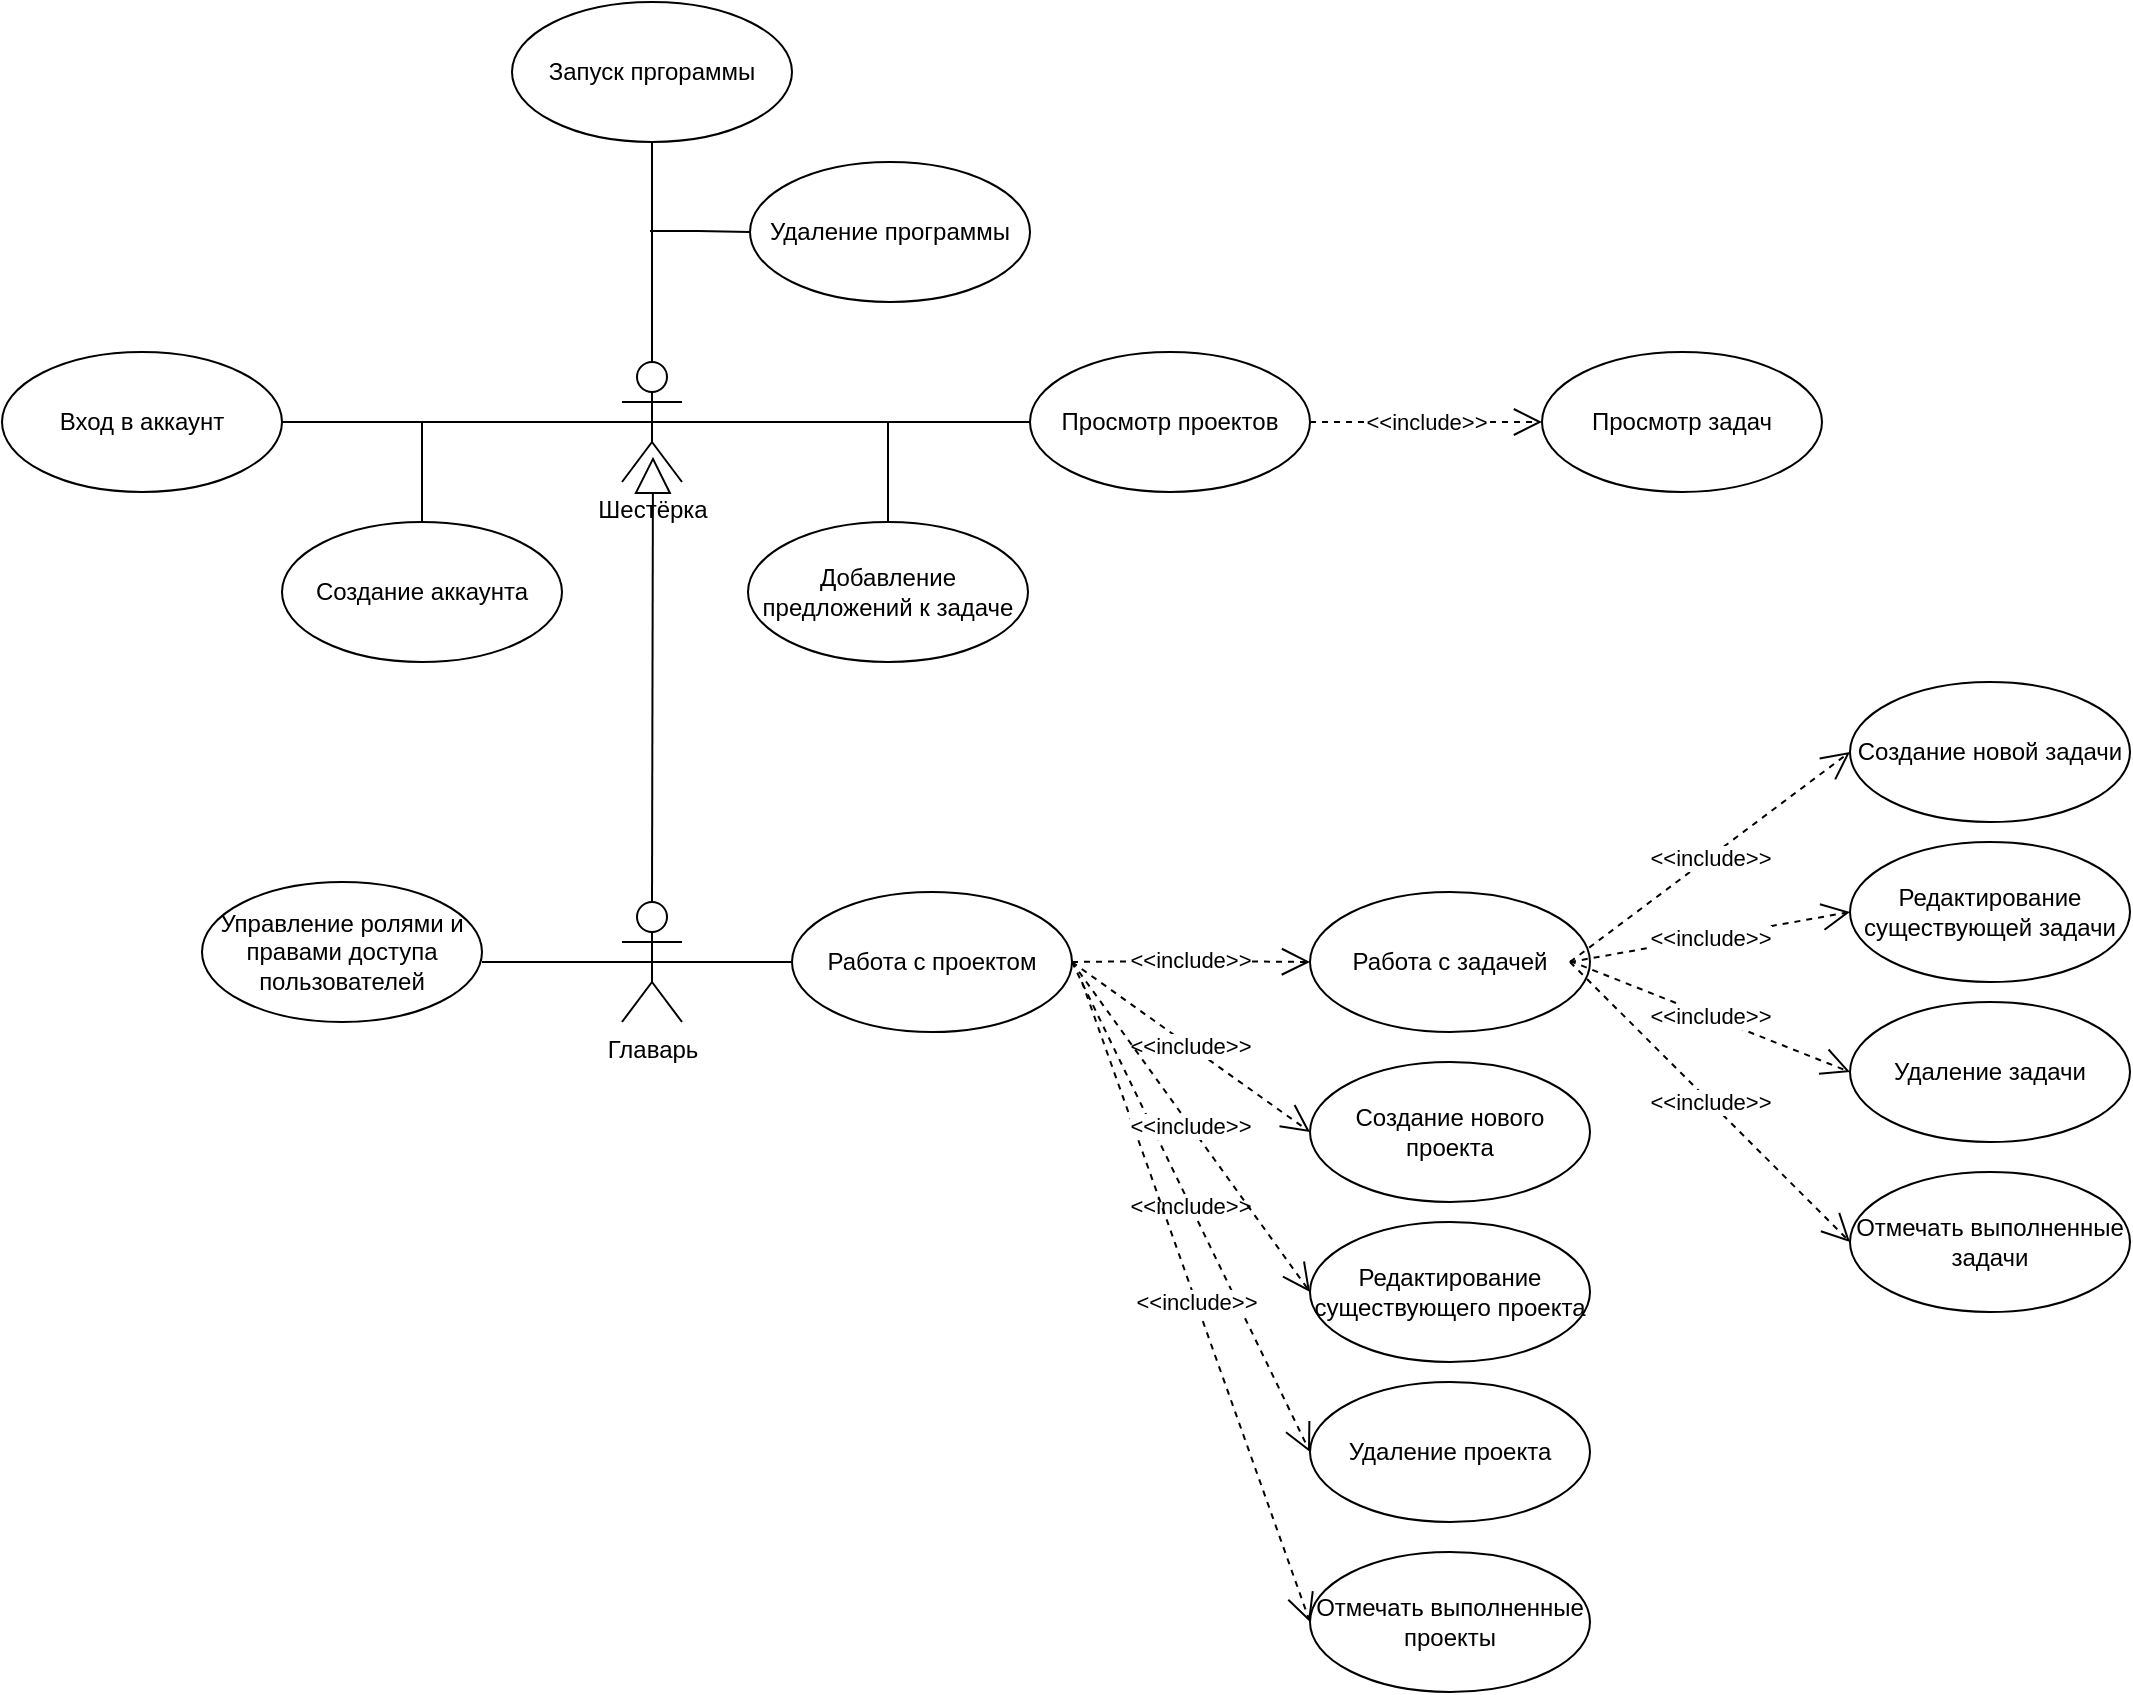 <mxfile version="22.0.8" type="github">
  <diagram name="Страница — 1" id="0Vf-Q7PDjt9Xlpkar4Qm">
    <mxGraphModel dx="1216" dy="1703" grid="1" gridSize="10" guides="1" tooltips="1" connect="1" arrows="1" fold="1" page="1" pageScale="1" pageWidth="827" pageHeight="1169" math="0" shadow="0">
      <root>
        <mxCell id="0" />
        <mxCell id="1" parent="0" />
        <mxCell id="A3GNWENZTj7qenz54R3v-1" value="&lt;font style=&quot;vertical-align: inherit;&quot;&gt;&lt;font style=&quot;vertical-align: inherit;&quot;&gt;Главарь&lt;/font&gt;&lt;/font&gt;" style="shape=umlActor;verticalLabelPosition=bottom;verticalAlign=top;html=1;" parent="1" vertex="1">
          <mxGeometry x="350" y="380" width="30" height="60" as="geometry" />
        </mxCell>
        <mxCell id="A3GNWENZTj7qenz54R3v-2" value="&lt;font style=&quot;vertical-align: inherit;&quot;&gt;&lt;font style=&quot;vertical-align: inherit;&quot;&gt;Шестёрка&lt;/font&gt;&lt;/font&gt;" style="shape=umlActor;verticalLabelPosition=bottom;verticalAlign=top;html=1;" parent="1" vertex="1">
          <mxGeometry x="350" y="110" width="30" height="60" as="geometry" />
        </mxCell>
        <mxCell id="A3GNWENZTj7qenz54R3v-5" value="" style="endArrow=block;endSize=16;endFill=0;html=1;rounded=0;entryX=0.533;entryY=0.789;entryDx=0;entryDy=0;entryPerimeter=0;exitX=0.5;exitY=0;exitDx=0;exitDy=0;exitPerimeter=0;" parent="1" edge="1" source="A3GNWENZTj7qenz54R3v-1">
          <mxGeometry width="160" relative="1" as="geometry">
            <mxPoint x="364.5" y="280" as="sourcePoint" />
            <mxPoint x="365.49" y="157.34" as="targetPoint" />
          </mxGeometry>
        </mxCell>
        <mxCell id="A3GNWENZTj7qenz54R3v-6" value="Вход в аккаунт" style="ellipse;whiteSpace=wrap;html=1;" parent="1" vertex="1">
          <mxGeometry x="40" y="105" width="140" height="70" as="geometry" />
        </mxCell>
        <mxCell id="A3GNWENZTj7qenz54R3v-7" value="Просмотр проектов" style="ellipse;whiteSpace=wrap;html=1;" parent="1" vertex="1">
          <mxGeometry x="554" y="105" width="140" height="70" as="geometry" />
        </mxCell>
        <mxCell id="A3GNWENZTj7qenz54R3v-8" value="Управление ролями и правами доступа пользователей" style="ellipse;whiteSpace=wrap;html=1;" parent="1" vertex="1">
          <mxGeometry x="140" y="370" width="140" height="70" as="geometry" />
        </mxCell>
        <mxCell id="A3GNWENZTj7qenz54R3v-9" value="Работа с задачей" style="ellipse;whiteSpace=wrap;html=1;" parent="1" vertex="1">
          <mxGeometry x="694" y="375" width="140" height="70" as="geometry" />
        </mxCell>
        <mxCell id="h_QuswVP2u2MH1pptBLZ-21" style="edgeStyle=orthogonalEdgeStyle;rounded=0;orthogonalLoop=1;jettySize=auto;html=1;exitX=1;exitY=0.5;exitDx=0;exitDy=0;" edge="1" parent="1">
          <mxGeometry relative="1" as="geometry">
            <mxPoint x="580.471" y="409.941" as="targetPoint" />
            <mxPoint x="580.0" y="410" as="sourcePoint" />
          </mxGeometry>
        </mxCell>
        <mxCell id="A3GNWENZTj7qenz54R3v-13" value="" style="endArrow=none;html=1;rounded=0;exitX=0.5;exitY=0.5;exitDx=0;exitDy=0;exitPerimeter=0;" parent="1" source="A3GNWENZTj7qenz54R3v-1" edge="1">
          <mxGeometry width="50" height="50" relative="1" as="geometry">
            <mxPoint x="380" y="460" as="sourcePoint" />
            <mxPoint x="440" y="410" as="targetPoint" />
          </mxGeometry>
        </mxCell>
        <mxCell id="A3GNWENZTj7qenz54R3v-14" value="" style="endArrow=none;html=1;rounded=0;entryX=0.5;entryY=0.5;entryDx=0;entryDy=0;entryPerimeter=0;" parent="1" target="A3GNWENZTj7qenz54R3v-1" edge="1">
          <mxGeometry width="50" height="50" relative="1" as="geometry">
            <mxPoint x="280" y="410" as="sourcePoint" />
            <mxPoint x="350.711" y="405" as="targetPoint" />
          </mxGeometry>
        </mxCell>
        <mxCell id="A3GNWENZTj7qenz54R3v-18" value="" style="endArrow=none;html=1;rounded=0;entryX=0.5;entryY=0.5;entryDx=0;entryDy=0;entryPerimeter=0;" parent="1" source="A3GNWENZTj7qenz54R3v-6" target="A3GNWENZTj7qenz54R3v-2" edge="1">
          <mxGeometry width="50" height="50" relative="1" as="geometry">
            <mxPoint x="280" y="190" as="sourcePoint" />
            <mxPoint x="350.711" y="140" as="targetPoint" />
          </mxGeometry>
        </mxCell>
        <mxCell id="A3GNWENZTj7qenz54R3v-19" value="" style="endArrow=none;html=1;rounded=0;exitX=0.5;exitY=0.5;exitDx=0;exitDy=0;exitPerimeter=0;entryX=0;entryY=0.5;entryDx=0;entryDy=0;" parent="1" source="A3GNWENZTj7qenz54R3v-2" edge="1" target="A3GNWENZTj7qenz54R3v-7">
          <mxGeometry width="50" height="50" relative="1" as="geometry">
            <mxPoint x="390" y="190" as="sourcePoint" />
            <mxPoint x="420" y="140" as="targetPoint" />
          </mxGeometry>
        </mxCell>
        <mxCell id="A3GNWENZTj7qenz54R3v-20" value="" style="endArrow=none;html=1;rounded=0;exitX=0.5;exitY=0;exitDx=0;exitDy=0;exitPerimeter=0;" parent="1" source="A3GNWENZTj7qenz54R3v-2" edge="1">
          <mxGeometry width="50" height="50" relative="1" as="geometry">
            <mxPoint x="350" y="80" as="sourcePoint" />
            <mxPoint x="365" y="-30" as="targetPoint" />
            <Array as="points">
              <mxPoint x="365" y="-30" />
            </Array>
          </mxGeometry>
        </mxCell>
        <mxCell id="A3GNWENZTj7qenz54R3v-21" value="Удаление программы" style="ellipse;whiteSpace=wrap;html=1;" parent="1" vertex="1">
          <mxGeometry x="414" y="10" width="140" height="70" as="geometry" />
        </mxCell>
        <mxCell id="h_QuswVP2u2MH1pptBLZ-1" value="" style="endArrow=none;html=1;rounded=0;" edge="1" parent="1">
          <mxGeometry width="50" height="50" relative="1" as="geometry">
            <mxPoint x="250" y="190" as="sourcePoint" />
            <mxPoint x="250" y="140" as="targetPoint" />
          </mxGeometry>
        </mxCell>
        <mxCell id="h_QuswVP2u2MH1pptBLZ-2" value="Создание аккаунта" style="ellipse;whiteSpace=wrap;html=1;" vertex="1" parent="1">
          <mxGeometry x="180" y="190" width="140" height="70" as="geometry" />
        </mxCell>
        <mxCell id="h_QuswVP2u2MH1pptBLZ-3" value="" style="endArrow=none;html=1;rounded=0;exitX=0;exitY=0.5;exitDx=0;exitDy=0;" edge="1" parent="1" source="A3GNWENZTj7qenz54R3v-21">
          <mxGeometry width="50" height="50" relative="1" as="geometry">
            <mxPoint x="414" y="45" as="sourcePoint" />
            <mxPoint x="364" y="44.5" as="targetPoint" />
            <Array as="points">
              <mxPoint x="388" y="44.5" />
            </Array>
          </mxGeometry>
        </mxCell>
        <mxCell id="h_QuswVP2u2MH1pptBLZ-4" value="Запуск пргораммы" style="ellipse;whiteSpace=wrap;html=1;" vertex="1" parent="1">
          <mxGeometry x="295" y="-70" width="140" height="70" as="geometry" />
        </mxCell>
        <mxCell id="h_QuswVP2u2MH1pptBLZ-5" value="&amp;lt;&amp;lt;include&amp;gt;&amp;gt;" style="endArrow=open;endSize=12;dashed=1;html=1;rounded=0;entryX=0;entryY=0.5;entryDx=0;entryDy=0;" edge="1" parent="1" target="h_QuswVP2u2MH1pptBLZ-12">
          <mxGeometry width="160" relative="1" as="geometry">
            <mxPoint x="824" y="409.5" as="sourcePoint" />
            <mxPoint x="964" y="480" as="targetPoint" />
            <Array as="points" />
          </mxGeometry>
        </mxCell>
        <mxCell id="h_QuswVP2u2MH1pptBLZ-6" value="&amp;lt;&amp;lt;include&amp;gt;&amp;gt;" style="endArrow=open;endSize=12;dashed=1;html=1;rounded=0;entryX=0;entryY=0.5;entryDx=0;entryDy=0;" edge="1" parent="1" target="h_QuswVP2u2MH1pptBLZ-14">
          <mxGeometry width="160" relative="1" as="geometry">
            <mxPoint x="824" y="410" as="sourcePoint" />
            <mxPoint x="964" y="280" as="targetPoint" />
            <Array as="points" />
          </mxGeometry>
        </mxCell>
        <mxCell id="h_QuswVP2u2MH1pptBLZ-8" value="&amp;lt;&amp;lt;include&amp;gt;&amp;gt;" style="endArrow=open;endSize=12;dashed=1;html=1;rounded=0;entryX=0;entryY=0.5;entryDx=0;entryDy=0;" edge="1" parent="1" target="h_QuswVP2u2MH1pptBLZ-11">
          <mxGeometry width="160" relative="1" as="geometry">
            <mxPoint x="824" y="410" as="sourcePoint" />
            <mxPoint x="964" y="560" as="targetPoint" />
            <Array as="points" />
          </mxGeometry>
        </mxCell>
        <mxCell id="h_QuswVP2u2MH1pptBLZ-9" value="&amp;lt;&amp;lt;include&amp;gt;&amp;gt;" style="endArrow=open;endSize=12;dashed=1;html=1;rounded=0;entryX=0;entryY=0.5;entryDx=0;entryDy=0;" edge="1" parent="1" target="h_QuswVP2u2MH1pptBLZ-13">
          <mxGeometry width="160" relative="1" as="geometry">
            <mxPoint x="824" y="410" as="sourcePoint" />
            <mxPoint x="964" y="360" as="targetPoint" />
            <Array as="points" />
          </mxGeometry>
        </mxCell>
        <mxCell id="h_QuswVP2u2MH1pptBLZ-11" value="Отмечать выполненные задачи" style="ellipse;whiteSpace=wrap;html=1;" vertex="1" parent="1">
          <mxGeometry x="964" y="515" width="140" height="70" as="geometry" />
        </mxCell>
        <mxCell id="h_QuswVP2u2MH1pptBLZ-12" value="Удаление задачи" style="ellipse;whiteSpace=wrap;html=1;" vertex="1" parent="1">
          <mxGeometry x="964" y="430" width="140" height="70" as="geometry" />
        </mxCell>
        <mxCell id="h_QuswVP2u2MH1pptBLZ-13" value="Редактирование существующей задачи" style="ellipse;whiteSpace=wrap;html=1;" vertex="1" parent="1">
          <mxGeometry x="964" y="350" width="140" height="70" as="geometry" />
        </mxCell>
        <mxCell id="h_QuswVP2u2MH1pptBLZ-14" value="Создание новой задачи" style="ellipse;whiteSpace=wrap;html=1;" vertex="1" parent="1">
          <mxGeometry x="964" y="270" width="140" height="70" as="geometry" />
        </mxCell>
        <mxCell id="h_QuswVP2u2MH1pptBLZ-15" value="Добавление предложений к задаче" style="ellipse;whiteSpace=wrap;html=1;" vertex="1" parent="1">
          <mxGeometry x="413" y="190" width="140" height="70" as="geometry" />
        </mxCell>
        <mxCell id="h_QuswVP2u2MH1pptBLZ-16" value="" style="endArrow=none;html=1;rounded=0;entryX=0.5;entryY=0;entryDx=0;entryDy=0;" edge="1" parent="1" target="h_QuswVP2u2MH1pptBLZ-15">
          <mxGeometry width="50" height="50" relative="1" as="geometry">
            <mxPoint x="483" y="140" as="sourcePoint" />
            <mxPoint x="510" y="150" as="targetPoint" />
          </mxGeometry>
        </mxCell>
        <mxCell id="h_QuswVP2u2MH1pptBLZ-17" value="&amp;lt;&amp;lt;include&amp;gt;&amp;gt;" style="endArrow=open;endSize=12;dashed=1;html=1;rounded=0;exitX=1;exitY=0.5;exitDx=0;exitDy=0;" edge="1" parent="1" source="A3GNWENZTj7qenz54R3v-7">
          <mxGeometry width="160" relative="1" as="geometry">
            <mxPoint x="694" y="145" as="sourcePoint" />
            <mxPoint x="810" y="140" as="targetPoint" />
            <Array as="points" />
          </mxGeometry>
        </mxCell>
        <mxCell id="h_QuswVP2u2MH1pptBLZ-19" value="Просмотр задач" style="ellipse;whiteSpace=wrap;html=1;" vertex="1" parent="1">
          <mxGeometry x="810" y="105" width="140" height="70" as="geometry" />
        </mxCell>
        <mxCell id="h_QuswVP2u2MH1pptBLZ-20" value="&amp;lt;&amp;lt;include&amp;gt;&amp;gt;" style="endArrow=open;endSize=12;dashed=1;html=1;rounded=0;exitX=1;exitY=0.5;exitDx=0;exitDy=0;entryX=0;entryY=0.5;entryDx=0;entryDy=0;" edge="1" parent="1" source="h_QuswVP2u2MH1pptBLZ-24" target="A3GNWENZTj7qenz54R3v-9">
          <mxGeometry width="160" relative="1" as="geometry">
            <mxPoint x="580.0" y="410" as="sourcePoint" />
            <mxPoint x="670" y="360" as="targetPoint" />
            <Array as="points">
              <mxPoint x="626" y="409.41" />
            </Array>
          </mxGeometry>
        </mxCell>
        <mxCell id="h_QuswVP2u2MH1pptBLZ-24" value="Работа с проектом" style="ellipse;whiteSpace=wrap;html=1;" vertex="1" parent="1">
          <mxGeometry x="435" y="375" width="140" height="70" as="geometry" />
        </mxCell>
        <mxCell id="h_QuswVP2u2MH1pptBLZ-25" value="&amp;lt;&amp;lt;include&amp;gt;&amp;gt;" style="endArrow=open;endSize=12;dashed=1;html=1;rounded=0;entryX=0;entryY=0.5;entryDx=0;entryDy=0;exitX=1;exitY=0.5;exitDx=0;exitDy=0;" edge="1" target="h_QuswVP2u2MH1pptBLZ-30" parent="1" source="h_QuswVP2u2MH1pptBLZ-24">
          <mxGeometry width="160" relative="1" as="geometry">
            <mxPoint x="570" y="669.5" as="sourcePoint" />
            <mxPoint x="710" y="740" as="targetPoint" />
            <Array as="points" />
          </mxGeometry>
        </mxCell>
        <mxCell id="h_QuswVP2u2MH1pptBLZ-26" value="&amp;lt;&amp;lt;include&amp;gt;&amp;gt;" style="endArrow=open;endSize=12;dashed=1;html=1;rounded=0;entryX=0;entryY=0.5;entryDx=0;entryDy=0;exitX=1;exitY=0.5;exitDx=0;exitDy=0;" edge="1" target="h_QuswVP2u2MH1pptBLZ-32" parent="1" source="h_QuswVP2u2MH1pptBLZ-24">
          <mxGeometry width="160" relative="1" as="geometry">
            <mxPoint x="570" y="670" as="sourcePoint" />
            <mxPoint x="710" y="540" as="targetPoint" />
            <Array as="points" />
          </mxGeometry>
        </mxCell>
        <mxCell id="h_QuswVP2u2MH1pptBLZ-27" value="&amp;lt;&amp;lt;include&amp;gt;&amp;gt;" style="endArrow=open;endSize=12;dashed=1;html=1;rounded=0;entryX=0;entryY=0.5;entryDx=0;entryDy=0;" edge="1" target="h_QuswVP2u2MH1pptBLZ-29" parent="1">
          <mxGeometry width="160" relative="1" as="geometry">
            <mxPoint x="580" y="420" as="sourcePoint" />
            <mxPoint x="710" y="820" as="targetPoint" />
            <Array as="points" />
          </mxGeometry>
        </mxCell>
        <mxCell id="h_QuswVP2u2MH1pptBLZ-28" value="&amp;lt;&amp;lt;include&amp;gt;&amp;gt;" style="endArrow=open;endSize=12;dashed=1;html=1;rounded=0;entryX=0;entryY=0.5;entryDx=0;entryDy=0;exitX=1;exitY=0.5;exitDx=0;exitDy=0;" edge="1" target="h_QuswVP2u2MH1pptBLZ-31" parent="1" source="h_QuswVP2u2MH1pptBLZ-24">
          <mxGeometry width="160" relative="1" as="geometry">
            <mxPoint x="570" y="670" as="sourcePoint" />
            <mxPoint x="710" y="620" as="targetPoint" />
            <Array as="points" />
          </mxGeometry>
        </mxCell>
        <mxCell id="h_QuswVP2u2MH1pptBLZ-29" value="Отмечать выполненные проекты" style="ellipse;whiteSpace=wrap;html=1;" vertex="1" parent="1">
          <mxGeometry x="694" y="705" width="140" height="70" as="geometry" />
        </mxCell>
        <mxCell id="h_QuswVP2u2MH1pptBLZ-30" value="Удаление проекта" style="ellipse;whiteSpace=wrap;html=1;" vertex="1" parent="1">
          <mxGeometry x="694" y="620" width="140" height="70" as="geometry" />
        </mxCell>
        <mxCell id="h_QuswVP2u2MH1pptBLZ-31" value="Редактирование существующего проекта" style="ellipse;whiteSpace=wrap;html=1;" vertex="1" parent="1">
          <mxGeometry x="694" y="540" width="140" height="70" as="geometry" />
        </mxCell>
        <mxCell id="h_QuswVP2u2MH1pptBLZ-32" value="Создание нового проекта" style="ellipse;whiteSpace=wrap;html=1;" vertex="1" parent="1">
          <mxGeometry x="694" y="460" width="140" height="70" as="geometry" />
        </mxCell>
      </root>
    </mxGraphModel>
  </diagram>
</mxfile>
